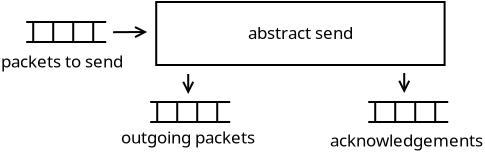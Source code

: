 <?xml version="1.0" encoding="UTF-8"?>
<dia:diagram xmlns:dia="http://www.lysator.liu.se/~alla/dia/">
  <dia:layer name="Background" visible="true" active="true">
    <dia:object type="Standard - Box" version="0" id="O0">
      <dia:attribute name="obj_pos">
        <dia:point val="12.881,5.635"/>
      </dia:attribute>
      <dia:attribute name="obj_bb">
        <dia:rectangle val="12.831,5.585;27.35,8.835"/>
      </dia:attribute>
      <dia:attribute name="elem_corner">
        <dia:point val="12.881,5.635"/>
      </dia:attribute>
      <dia:attribute name="elem_width">
        <dia:real val="14.419"/>
      </dia:attribute>
      <dia:attribute name="elem_height">
        <dia:real val="3.15"/>
      </dia:attribute>
      <dia:attribute name="border_width">
        <dia:real val="0.1"/>
      </dia:attribute>
      <dia:attribute name="show_background">
        <dia:boolean val="true"/>
      </dia:attribute>
    </dia:object>
    <dia:object type="Standard - Text" version="1" id="O1">
      <dia:attribute name="obj_pos">
        <dia:point val="17.474,7.485"/>
      </dia:attribute>
      <dia:attribute name="obj_bb">
        <dia:rectangle val="17.474,6.697;23.274,7.685"/>
      </dia:attribute>
      <dia:attribute name="text">
        <dia:composite type="text">
          <dia:attribute name="string">
            <dia:string>#abstract send#</dia:string>
          </dia:attribute>
          <dia:attribute name="font">
            <dia:font family="sans" style="0" name="Helvetica"/>
          </dia:attribute>
          <dia:attribute name="height">
            <dia:real val="1.058"/>
          </dia:attribute>
          <dia:attribute name="pos">
            <dia:point val="17.474,7.485"/>
          </dia:attribute>
          <dia:attribute name="color">
            <dia:color val="#000000"/>
          </dia:attribute>
          <dia:attribute name="alignment">
            <dia:enum val="0"/>
          </dia:attribute>
        </dia:composite>
      </dia:attribute>
      <dia:attribute name="valign">
        <dia:enum val="3"/>
      </dia:attribute>
    </dia:object>
    <dia:object type="Standard - Line" version="0" id="O2">
      <dia:attribute name="obj_pos">
        <dia:point val="10.725,7.144"/>
      </dia:attribute>
      <dia:attribute name="obj_bb">
        <dia:rectangle val="10.675,6.807;12.543,7.469"/>
      </dia:attribute>
      <dia:attribute name="conn_endpoints">
        <dia:point val="10.725,7.144"/>
        <dia:point val="12.431,7.135"/>
      </dia:attribute>
      <dia:attribute name="numcp">
        <dia:int val="1"/>
      </dia:attribute>
      <dia:attribute name="end_arrow">
        <dia:enum val="1"/>
      </dia:attribute>
      <dia:attribute name="end_arrow_length">
        <dia:real val="0.5"/>
      </dia:attribute>
      <dia:attribute name="end_arrow_width">
        <dia:real val="0.5"/>
      </dia:attribute>
    </dia:object>
    <dia:object type="Standard - Line" version="0" id="O3">
      <dia:attribute name="obj_pos">
        <dia:point val="12.581,10.635"/>
      </dia:attribute>
      <dia:attribute name="obj_bb">
        <dia:rectangle val="12.531,10.585;16.631,10.685"/>
      </dia:attribute>
      <dia:attribute name="conn_endpoints">
        <dia:point val="12.581,10.635"/>
        <dia:point val="16.581,10.635"/>
      </dia:attribute>
      <dia:attribute name="numcp">
        <dia:int val="1"/>
      </dia:attribute>
    </dia:object>
    <dia:object type="Standard - Line" version="0" id="O4">
      <dia:attribute name="obj_pos">
        <dia:point val="12.581,11.635"/>
      </dia:attribute>
      <dia:attribute name="obj_bb">
        <dia:rectangle val="12.531,11.585;16.631,11.685"/>
      </dia:attribute>
      <dia:attribute name="conn_endpoints">
        <dia:point val="12.581,11.635"/>
        <dia:point val="16.581,11.635"/>
      </dia:attribute>
      <dia:attribute name="numcp">
        <dia:int val="1"/>
      </dia:attribute>
    </dia:object>
    <dia:object type="Standard - Line" version="0" id="O5">
      <dia:attribute name="obj_pos">
        <dia:point val="12.931,10.685"/>
      </dia:attribute>
      <dia:attribute name="obj_bb">
        <dia:rectangle val="12.881,10.635;12.981,11.735"/>
      </dia:attribute>
      <dia:attribute name="conn_endpoints">
        <dia:point val="12.931,10.685"/>
        <dia:point val="12.931,11.685"/>
      </dia:attribute>
      <dia:attribute name="numcp">
        <dia:int val="1"/>
      </dia:attribute>
    </dia:object>
    <dia:object type="Standard - Line" version="0" id="O6">
      <dia:attribute name="obj_pos">
        <dia:point val="13.931,10.685"/>
      </dia:attribute>
      <dia:attribute name="obj_bb">
        <dia:rectangle val="13.881,10.635;13.981,11.735"/>
      </dia:attribute>
      <dia:attribute name="conn_endpoints">
        <dia:point val="13.931,10.685"/>
        <dia:point val="13.931,11.685"/>
      </dia:attribute>
      <dia:attribute name="numcp">
        <dia:int val="1"/>
      </dia:attribute>
    </dia:object>
    <dia:object type="Standard - Line" version="0" id="O7">
      <dia:attribute name="obj_pos">
        <dia:point val="14.931,10.685"/>
      </dia:attribute>
      <dia:attribute name="obj_bb">
        <dia:rectangle val="14.881,10.635;14.981,11.735"/>
      </dia:attribute>
      <dia:attribute name="conn_endpoints">
        <dia:point val="14.931,10.685"/>
        <dia:point val="14.931,11.685"/>
      </dia:attribute>
      <dia:attribute name="numcp">
        <dia:int val="1"/>
      </dia:attribute>
    </dia:object>
    <dia:object type="Standard - Line" version="0" id="O8">
      <dia:attribute name="obj_pos">
        <dia:point val="15.931,10.685"/>
      </dia:attribute>
      <dia:attribute name="obj_bb">
        <dia:rectangle val="15.881,10.635;15.981,11.735"/>
      </dia:attribute>
      <dia:attribute name="conn_endpoints">
        <dia:point val="15.931,10.685"/>
        <dia:point val="15.931,11.685"/>
      </dia:attribute>
      <dia:attribute name="numcp">
        <dia:int val="1"/>
      </dia:attribute>
    </dia:object>
    <dia:object type="Standard - Line" version="0" id="O9">
      <dia:attribute name="obj_pos">
        <dia:point val="14.481,9.235"/>
      </dia:attribute>
      <dia:attribute name="obj_bb">
        <dia:rectangle val="14.15,9.185;14.812,10.347"/>
      </dia:attribute>
      <dia:attribute name="conn_endpoints">
        <dia:point val="14.481,9.235"/>
        <dia:point val="14.481,10.235"/>
      </dia:attribute>
      <dia:attribute name="numcp">
        <dia:int val="1"/>
      </dia:attribute>
      <dia:attribute name="end_arrow">
        <dia:enum val="1"/>
      </dia:attribute>
      <dia:attribute name="end_arrow_length">
        <dia:real val="0.5"/>
      </dia:attribute>
      <dia:attribute name="end_arrow_width">
        <dia:real val="0.5"/>
      </dia:attribute>
    </dia:object>
    <dia:object type="Standard - Line" version="0" id="O10">
      <dia:attribute name="obj_pos">
        <dia:point val="25.281,9.185"/>
      </dia:attribute>
      <dia:attribute name="obj_bb">
        <dia:rectangle val="24.95,9.135;25.612,10.297"/>
      </dia:attribute>
      <dia:attribute name="conn_endpoints">
        <dia:point val="25.281,9.185"/>
        <dia:point val="25.281,10.185"/>
      </dia:attribute>
      <dia:attribute name="numcp">
        <dia:int val="1"/>
      </dia:attribute>
      <dia:attribute name="end_arrow">
        <dia:enum val="1"/>
      </dia:attribute>
      <dia:attribute name="end_arrow_length">
        <dia:real val="0.5"/>
      </dia:attribute>
      <dia:attribute name="end_arrow_width">
        <dia:real val="0.5"/>
      </dia:attribute>
    </dia:object>
    <dia:object type="Standard - Line" version="0" id="O11">
      <dia:attribute name="obj_pos">
        <dia:point val="6.381,6.635"/>
      </dia:attribute>
      <dia:attribute name="obj_bb">
        <dia:rectangle val="6.331,6.585;10.431,6.685"/>
      </dia:attribute>
      <dia:attribute name="conn_endpoints">
        <dia:point val="6.381,6.635"/>
        <dia:point val="10.381,6.635"/>
      </dia:attribute>
      <dia:attribute name="numcp">
        <dia:int val="1"/>
      </dia:attribute>
    </dia:object>
    <dia:object type="Standard - Line" version="0" id="O12">
      <dia:attribute name="obj_pos">
        <dia:point val="6.381,7.635"/>
      </dia:attribute>
      <dia:attribute name="obj_bb">
        <dia:rectangle val="6.331,7.585;10.431,7.685"/>
      </dia:attribute>
      <dia:attribute name="conn_endpoints">
        <dia:point val="6.381,7.635"/>
        <dia:point val="10.381,7.635"/>
      </dia:attribute>
      <dia:attribute name="numcp">
        <dia:int val="1"/>
      </dia:attribute>
    </dia:object>
    <dia:object type="Standard - Line" version="0" id="O13">
      <dia:attribute name="obj_pos">
        <dia:point val="6.731,6.685"/>
      </dia:attribute>
      <dia:attribute name="obj_bb">
        <dia:rectangle val="6.681,6.635;6.781,7.735"/>
      </dia:attribute>
      <dia:attribute name="conn_endpoints">
        <dia:point val="6.731,6.685"/>
        <dia:point val="6.731,7.685"/>
      </dia:attribute>
      <dia:attribute name="numcp">
        <dia:int val="1"/>
      </dia:attribute>
    </dia:object>
    <dia:object type="Standard - Line" version="0" id="O14">
      <dia:attribute name="obj_pos">
        <dia:point val="7.731,6.685"/>
      </dia:attribute>
      <dia:attribute name="obj_bb">
        <dia:rectangle val="7.681,6.635;7.781,7.735"/>
      </dia:attribute>
      <dia:attribute name="conn_endpoints">
        <dia:point val="7.731,6.685"/>
        <dia:point val="7.731,7.685"/>
      </dia:attribute>
      <dia:attribute name="numcp">
        <dia:int val="1"/>
      </dia:attribute>
    </dia:object>
    <dia:object type="Standard - Line" version="0" id="O15">
      <dia:attribute name="obj_pos">
        <dia:point val="8.731,6.685"/>
      </dia:attribute>
      <dia:attribute name="obj_bb">
        <dia:rectangle val="8.681,6.635;8.781,7.735"/>
      </dia:attribute>
      <dia:attribute name="conn_endpoints">
        <dia:point val="8.731,6.685"/>
        <dia:point val="8.731,7.685"/>
      </dia:attribute>
      <dia:attribute name="numcp">
        <dia:int val="1"/>
      </dia:attribute>
    </dia:object>
    <dia:object type="Standard - Line" version="0" id="O16">
      <dia:attribute name="obj_pos">
        <dia:point val="9.731,6.685"/>
      </dia:attribute>
      <dia:attribute name="obj_bb">
        <dia:rectangle val="9.681,6.635;9.781,7.735"/>
      </dia:attribute>
      <dia:attribute name="conn_endpoints">
        <dia:point val="9.731,6.685"/>
        <dia:point val="9.731,7.685"/>
      </dia:attribute>
      <dia:attribute name="numcp">
        <dia:int val="1"/>
      </dia:attribute>
    </dia:object>
    <dia:object type="Standard - Line" version="0" id="O17">
      <dia:attribute name="obj_pos">
        <dia:point val="23.481,10.635"/>
      </dia:attribute>
      <dia:attribute name="obj_bb">
        <dia:rectangle val="23.431,10.585;27.531,10.685"/>
      </dia:attribute>
      <dia:attribute name="conn_endpoints">
        <dia:point val="23.481,10.635"/>
        <dia:point val="27.481,10.635"/>
      </dia:attribute>
      <dia:attribute name="numcp">
        <dia:int val="1"/>
      </dia:attribute>
    </dia:object>
    <dia:object type="Standard - Line" version="0" id="O18">
      <dia:attribute name="obj_pos">
        <dia:point val="23.481,11.635"/>
      </dia:attribute>
      <dia:attribute name="obj_bb">
        <dia:rectangle val="23.431,11.585;27.531,11.685"/>
      </dia:attribute>
      <dia:attribute name="conn_endpoints">
        <dia:point val="23.481,11.635"/>
        <dia:point val="27.481,11.635"/>
      </dia:attribute>
      <dia:attribute name="numcp">
        <dia:int val="1"/>
      </dia:attribute>
    </dia:object>
    <dia:object type="Standard - Line" version="0" id="O19">
      <dia:attribute name="obj_pos">
        <dia:point val="23.831,10.685"/>
      </dia:attribute>
      <dia:attribute name="obj_bb">
        <dia:rectangle val="23.781,10.635;23.881,11.735"/>
      </dia:attribute>
      <dia:attribute name="conn_endpoints">
        <dia:point val="23.831,10.685"/>
        <dia:point val="23.831,11.685"/>
      </dia:attribute>
      <dia:attribute name="numcp">
        <dia:int val="1"/>
      </dia:attribute>
    </dia:object>
    <dia:object type="Standard - Line" version="0" id="O20">
      <dia:attribute name="obj_pos">
        <dia:point val="24.831,10.685"/>
      </dia:attribute>
      <dia:attribute name="obj_bb">
        <dia:rectangle val="24.781,10.635;24.881,11.735"/>
      </dia:attribute>
      <dia:attribute name="conn_endpoints">
        <dia:point val="24.831,10.685"/>
        <dia:point val="24.831,11.685"/>
      </dia:attribute>
      <dia:attribute name="numcp">
        <dia:int val="1"/>
      </dia:attribute>
    </dia:object>
    <dia:object type="Standard - Line" version="0" id="O21">
      <dia:attribute name="obj_pos">
        <dia:point val="25.831,10.685"/>
      </dia:attribute>
      <dia:attribute name="obj_bb">
        <dia:rectangle val="25.781,10.635;25.881,11.735"/>
      </dia:attribute>
      <dia:attribute name="conn_endpoints">
        <dia:point val="25.831,10.685"/>
        <dia:point val="25.831,11.685"/>
      </dia:attribute>
      <dia:attribute name="numcp">
        <dia:int val="1"/>
      </dia:attribute>
    </dia:object>
    <dia:object type="Standard - Line" version="0" id="O22">
      <dia:attribute name="obj_pos">
        <dia:point val="26.831,10.685"/>
      </dia:attribute>
      <dia:attribute name="obj_bb">
        <dia:rectangle val="26.781,10.635;26.881,11.735"/>
      </dia:attribute>
      <dia:attribute name="conn_endpoints">
        <dia:point val="26.831,10.685"/>
        <dia:point val="26.831,11.685"/>
      </dia:attribute>
      <dia:attribute name="numcp">
        <dia:int val="1"/>
      </dia:attribute>
    </dia:object>
    <dia:object type="Standard - Text" version="1" id="O23">
      <dia:attribute name="obj_pos">
        <dia:point val="5.12,8.915"/>
      </dia:attribute>
      <dia:attribute name="obj_bb">
        <dia:rectangle val="5.12,8.127;11.82,9.115"/>
      </dia:attribute>
      <dia:attribute name="text">
        <dia:composite type="text">
          <dia:attribute name="string">
            <dia:string>#packets to send#</dia:string>
          </dia:attribute>
          <dia:attribute name="font">
            <dia:font family="sans" style="0" name="Helvetica"/>
          </dia:attribute>
          <dia:attribute name="height">
            <dia:real val="1.058"/>
          </dia:attribute>
          <dia:attribute name="pos">
            <dia:point val="5.12,8.915"/>
          </dia:attribute>
          <dia:attribute name="color">
            <dia:color val="#000000"/>
          </dia:attribute>
          <dia:attribute name="alignment">
            <dia:enum val="0"/>
          </dia:attribute>
        </dia:composite>
      </dia:attribute>
      <dia:attribute name="valign">
        <dia:enum val="3"/>
      </dia:attribute>
    </dia:object>
    <dia:object type="Standard - Text" version="1" id="O24">
      <dia:attribute name="obj_pos">
        <dia:point val="11.12,12.707"/>
      </dia:attribute>
      <dia:attribute name="obj_bb">
        <dia:rectangle val="11.12,11.92;18.418,12.908"/>
      </dia:attribute>
      <dia:attribute name="text">
        <dia:composite type="text">
          <dia:attribute name="string">
            <dia:string>#outgoing packets#</dia:string>
          </dia:attribute>
          <dia:attribute name="font">
            <dia:font family="sans" style="0" name="Helvetica"/>
          </dia:attribute>
          <dia:attribute name="height">
            <dia:real val="1.058"/>
          </dia:attribute>
          <dia:attribute name="pos">
            <dia:point val="11.12,12.707"/>
          </dia:attribute>
          <dia:attribute name="color">
            <dia:color val="#000000"/>
          </dia:attribute>
          <dia:attribute name="alignment">
            <dia:enum val="0"/>
          </dia:attribute>
        </dia:composite>
      </dia:attribute>
      <dia:attribute name="valign">
        <dia:enum val="3"/>
      </dia:attribute>
    </dia:object>
    <dia:object type="Standard - Text" version="1" id="O25">
      <dia:attribute name="obj_pos">
        <dia:point val="21.57,12.857"/>
      </dia:attribute>
      <dia:attribute name="obj_bb">
        <dia:rectangle val="21.57,12.07;29.797,13.057"/>
      </dia:attribute>
      <dia:attribute name="text">
        <dia:composite type="text">
          <dia:attribute name="string">
            <dia:string>#acknowledgements#</dia:string>
          </dia:attribute>
          <dia:attribute name="font">
            <dia:font family="sans" style="0" name="Helvetica"/>
          </dia:attribute>
          <dia:attribute name="height">
            <dia:real val="1.058"/>
          </dia:attribute>
          <dia:attribute name="pos">
            <dia:point val="21.57,12.857"/>
          </dia:attribute>
          <dia:attribute name="color">
            <dia:color val="#000000"/>
          </dia:attribute>
          <dia:attribute name="alignment">
            <dia:enum val="0"/>
          </dia:attribute>
        </dia:composite>
      </dia:attribute>
      <dia:attribute name="valign">
        <dia:enum val="3"/>
      </dia:attribute>
    </dia:object>
  </dia:layer>
</dia:diagram>

